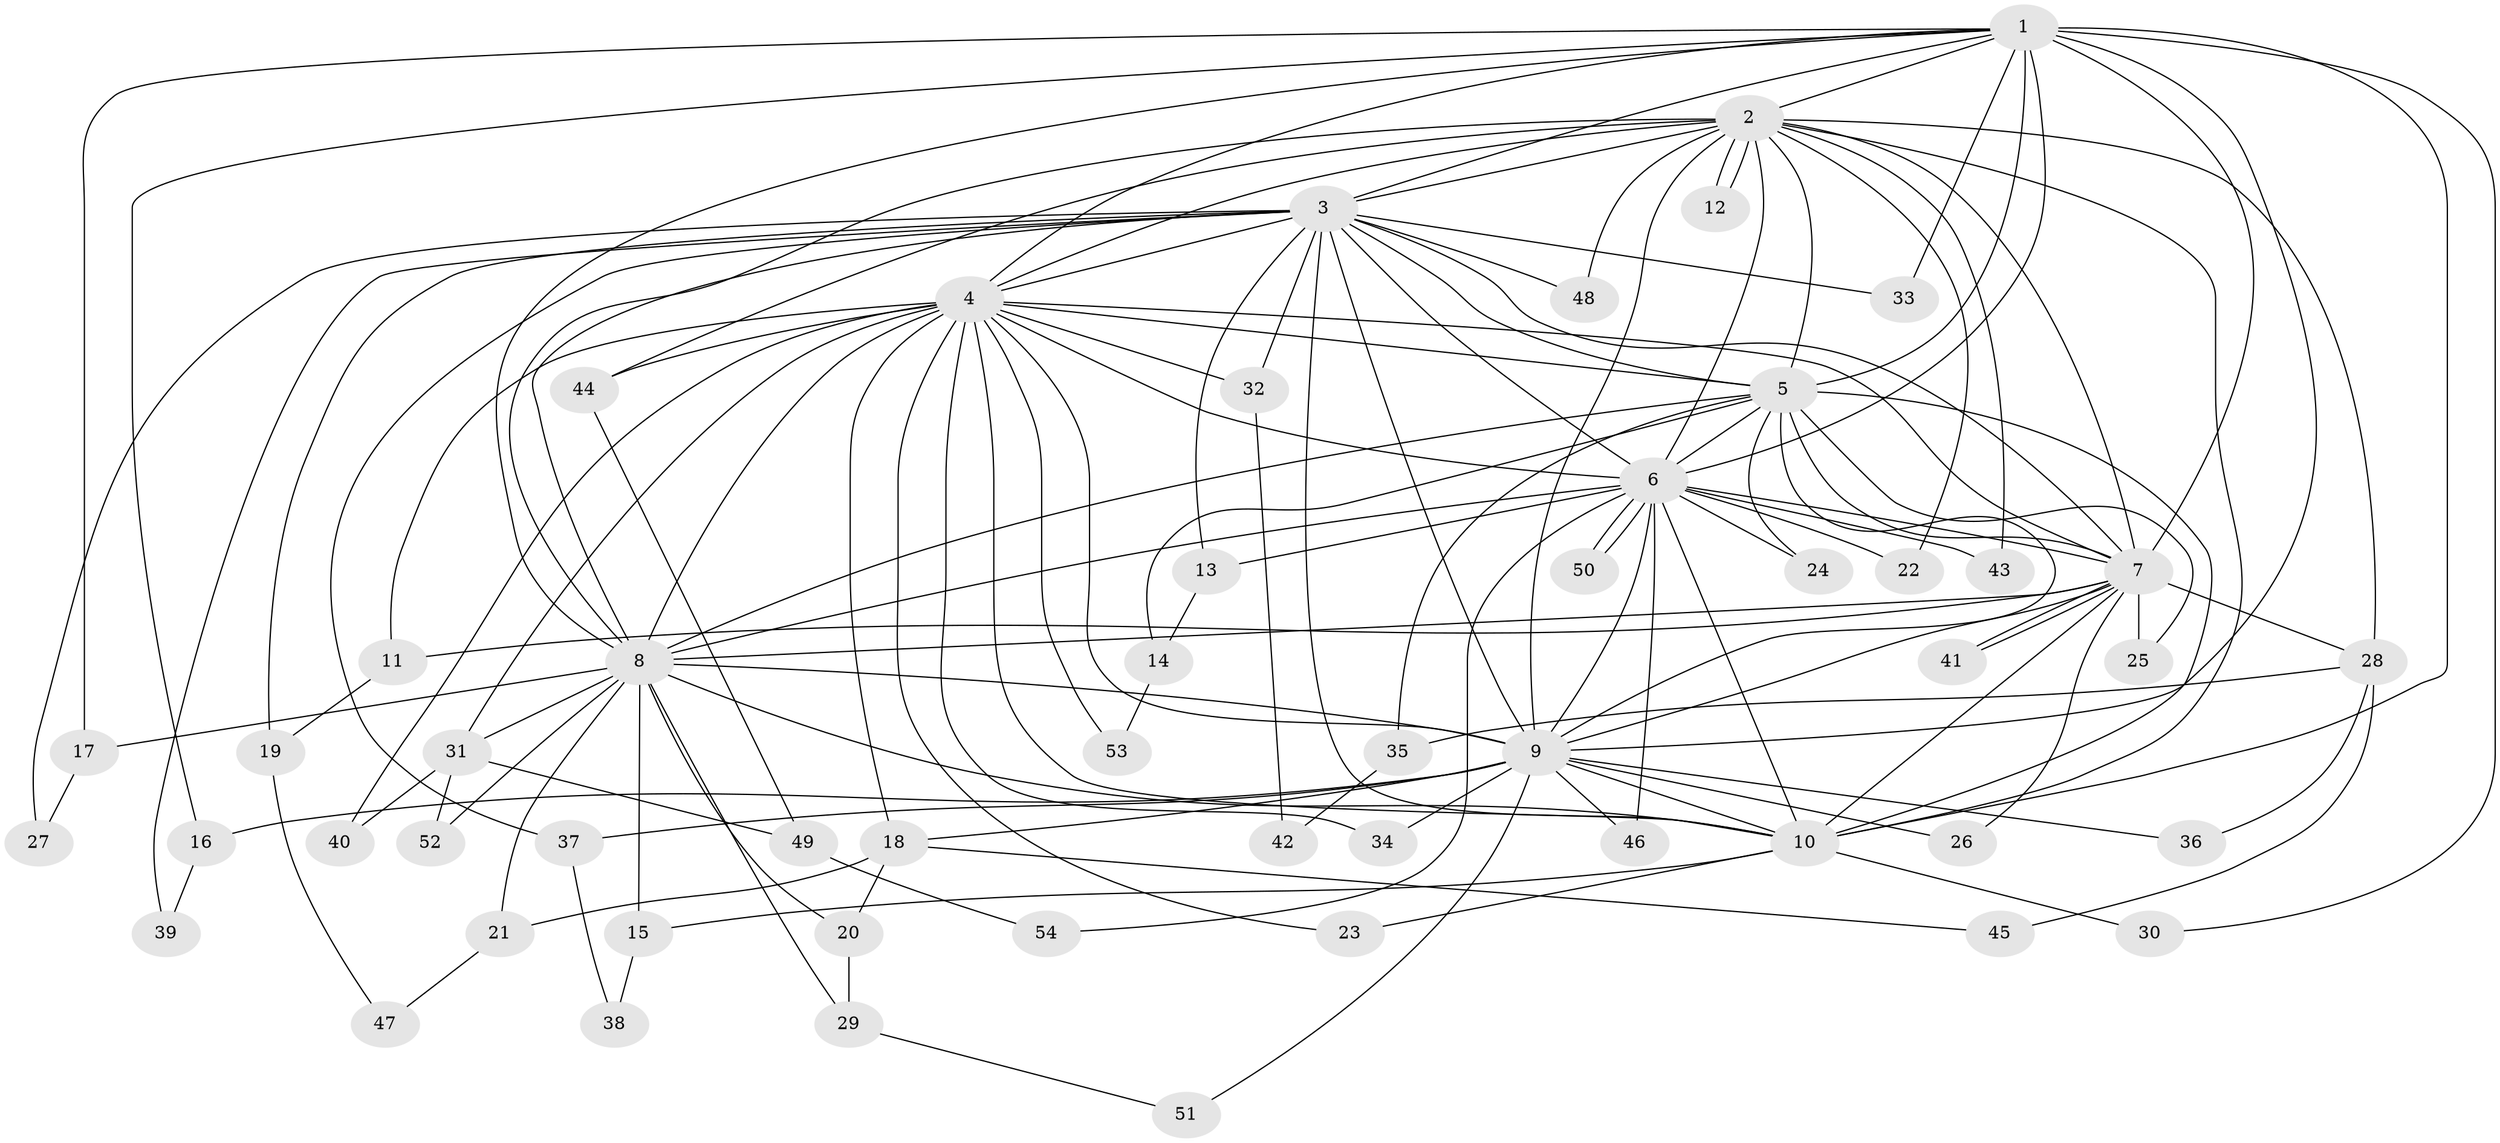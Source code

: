 // Generated by graph-tools (version 1.1) at 2025/25/03/09/25 03:25:52]
// undirected, 54 vertices, 133 edges
graph export_dot {
graph [start="1"]
  node [color=gray90,style=filled];
  1;
  2;
  3;
  4;
  5;
  6;
  7;
  8;
  9;
  10;
  11;
  12;
  13;
  14;
  15;
  16;
  17;
  18;
  19;
  20;
  21;
  22;
  23;
  24;
  25;
  26;
  27;
  28;
  29;
  30;
  31;
  32;
  33;
  34;
  35;
  36;
  37;
  38;
  39;
  40;
  41;
  42;
  43;
  44;
  45;
  46;
  47;
  48;
  49;
  50;
  51;
  52;
  53;
  54;
  1 -- 2;
  1 -- 3;
  1 -- 4;
  1 -- 5;
  1 -- 6;
  1 -- 7;
  1 -- 8;
  1 -- 9;
  1 -- 10;
  1 -- 16;
  1 -- 17;
  1 -- 30;
  1 -- 33;
  2 -- 3;
  2 -- 4;
  2 -- 5;
  2 -- 6;
  2 -- 7;
  2 -- 8;
  2 -- 9;
  2 -- 10;
  2 -- 12;
  2 -- 12;
  2 -- 22;
  2 -- 28;
  2 -- 43;
  2 -- 44;
  2 -- 48;
  3 -- 4;
  3 -- 5;
  3 -- 6;
  3 -- 7;
  3 -- 8;
  3 -- 9;
  3 -- 10;
  3 -- 13;
  3 -- 19;
  3 -- 27;
  3 -- 32;
  3 -- 33;
  3 -- 37;
  3 -- 39;
  3 -- 48;
  4 -- 5;
  4 -- 6;
  4 -- 7;
  4 -- 8;
  4 -- 9;
  4 -- 10;
  4 -- 11;
  4 -- 18;
  4 -- 23;
  4 -- 31;
  4 -- 32;
  4 -- 34;
  4 -- 40;
  4 -- 44;
  4 -- 53;
  5 -- 6;
  5 -- 7;
  5 -- 8;
  5 -- 9;
  5 -- 10;
  5 -- 14;
  5 -- 24;
  5 -- 25;
  5 -- 35;
  6 -- 7;
  6 -- 8;
  6 -- 9;
  6 -- 10;
  6 -- 13;
  6 -- 22;
  6 -- 24;
  6 -- 43;
  6 -- 46;
  6 -- 50;
  6 -- 50;
  6 -- 54;
  7 -- 8;
  7 -- 9;
  7 -- 10;
  7 -- 11;
  7 -- 25;
  7 -- 26;
  7 -- 28;
  7 -- 41;
  7 -- 41;
  8 -- 9;
  8 -- 10;
  8 -- 15;
  8 -- 17;
  8 -- 20;
  8 -- 21;
  8 -- 29;
  8 -- 31;
  8 -- 52;
  9 -- 10;
  9 -- 16;
  9 -- 18;
  9 -- 26;
  9 -- 34;
  9 -- 36;
  9 -- 37;
  9 -- 46;
  9 -- 51;
  10 -- 15;
  10 -- 23;
  10 -- 30;
  11 -- 19;
  13 -- 14;
  14 -- 53;
  15 -- 38;
  16 -- 39;
  17 -- 27;
  18 -- 20;
  18 -- 21;
  18 -- 45;
  19 -- 47;
  20 -- 29;
  21 -- 47;
  28 -- 35;
  28 -- 36;
  28 -- 45;
  29 -- 51;
  31 -- 40;
  31 -- 49;
  31 -- 52;
  32 -- 42;
  35 -- 42;
  37 -- 38;
  44 -- 49;
  49 -- 54;
}
